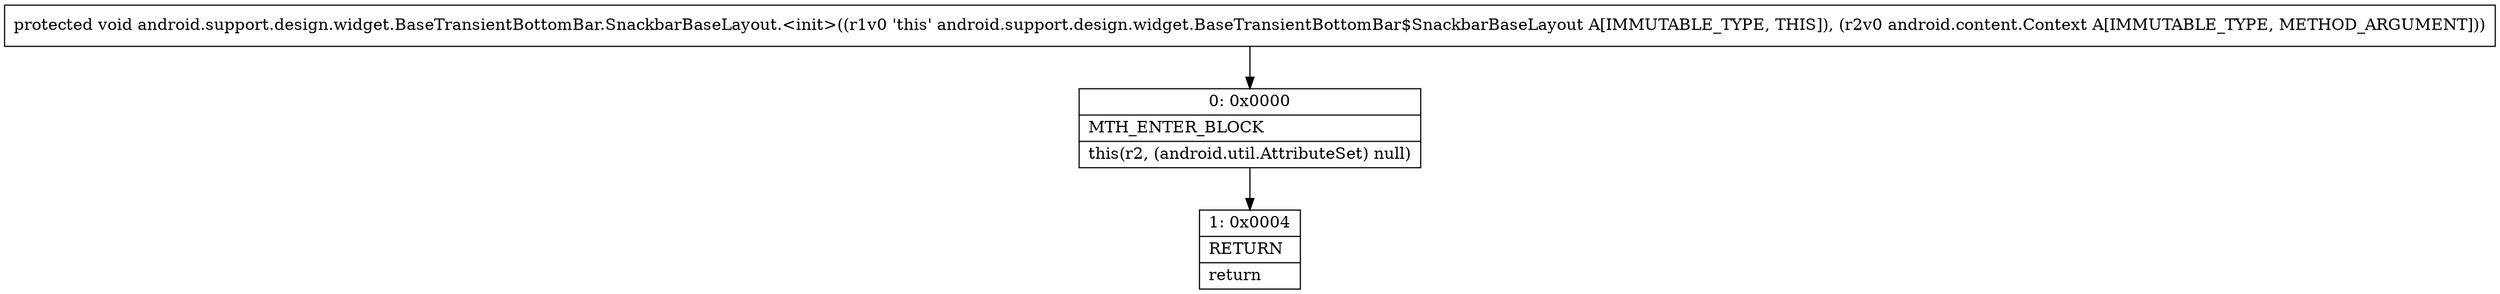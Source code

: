 digraph "CFG forandroid.support.design.widget.BaseTransientBottomBar.SnackbarBaseLayout.\<init\>(Landroid\/content\/Context;)V" {
Node_0 [shape=record,label="{0\:\ 0x0000|MTH_ENTER_BLOCK\l|this(r2, (android.util.AttributeSet) null)\l}"];
Node_1 [shape=record,label="{1\:\ 0x0004|RETURN\l|return\l}"];
MethodNode[shape=record,label="{protected void android.support.design.widget.BaseTransientBottomBar.SnackbarBaseLayout.\<init\>((r1v0 'this' android.support.design.widget.BaseTransientBottomBar$SnackbarBaseLayout A[IMMUTABLE_TYPE, THIS]), (r2v0 android.content.Context A[IMMUTABLE_TYPE, METHOD_ARGUMENT])) }"];
MethodNode -> Node_0;
Node_0 -> Node_1;
}

